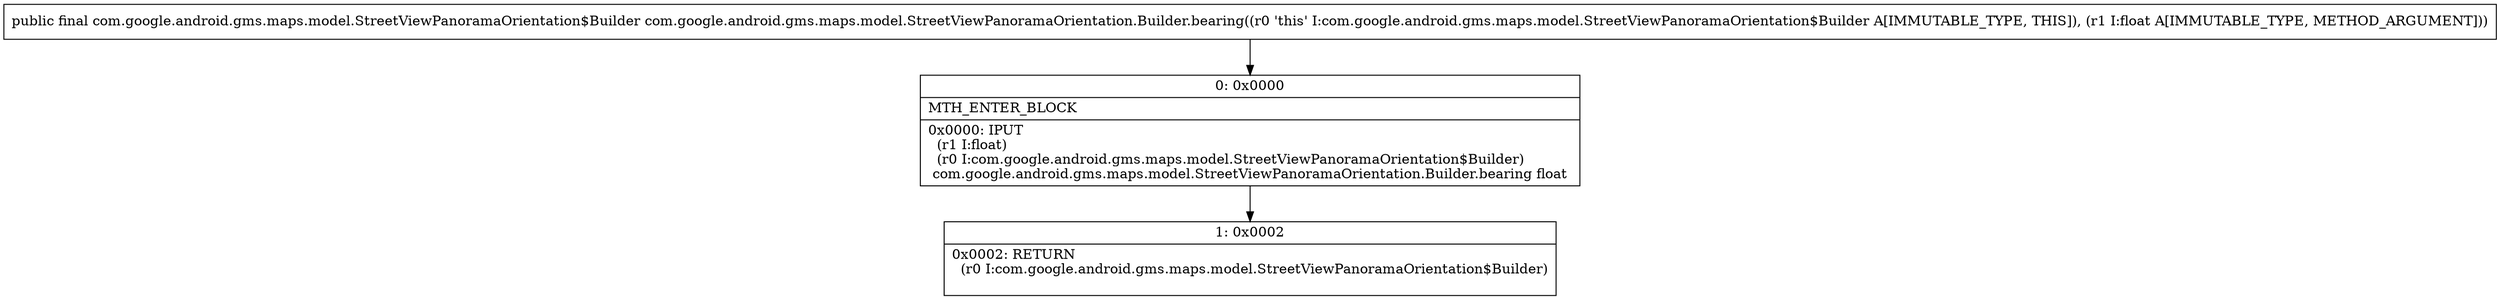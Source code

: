 digraph "CFG forcom.google.android.gms.maps.model.StreetViewPanoramaOrientation.Builder.bearing(F)Lcom\/google\/android\/gms\/maps\/model\/StreetViewPanoramaOrientation$Builder;" {
Node_0 [shape=record,label="{0\:\ 0x0000|MTH_ENTER_BLOCK\l|0x0000: IPUT  \l  (r1 I:float)\l  (r0 I:com.google.android.gms.maps.model.StreetViewPanoramaOrientation$Builder)\l com.google.android.gms.maps.model.StreetViewPanoramaOrientation.Builder.bearing float \l}"];
Node_1 [shape=record,label="{1\:\ 0x0002|0x0002: RETURN  \l  (r0 I:com.google.android.gms.maps.model.StreetViewPanoramaOrientation$Builder)\l \l}"];
MethodNode[shape=record,label="{public final com.google.android.gms.maps.model.StreetViewPanoramaOrientation$Builder com.google.android.gms.maps.model.StreetViewPanoramaOrientation.Builder.bearing((r0 'this' I:com.google.android.gms.maps.model.StreetViewPanoramaOrientation$Builder A[IMMUTABLE_TYPE, THIS]), (r1 I:float A[IMMUTABLE_TYPE, METHOD_ARGUMENT])) }"];
MethodNode -> Node_0;
Node_0 -> Node_1;
}

